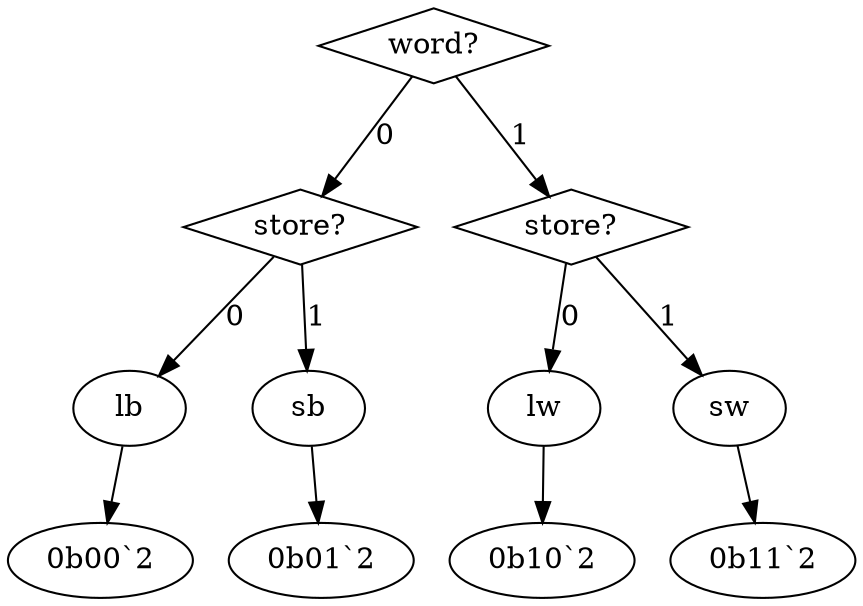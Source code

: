 digraph "Format rri" {
  "word_1019694" [label = "word?", shape = diamond];
  "word_1019694" -> "store_3203235" [label = "0"];
  "word_1019694" -> "store_888754" [label = "1"];
  "store_3203235" [label = "store?", shape = diamond];
  "store_3203235" -> "lb_1820023" [label = "0"];
  "store_3203235" -> "sb_10225307" [label = "1"];
  "lb_1820023" [label = "lb"];
  "lb_1820023" -> "0b00`2"
  "sb_10225307" [label = "sb"];
  "sb_10225307" -> "0b01`2"
  "store_888754" [label = "store?", shape = diamond];
  "store_888754" -> "lw_13753362" [label = "0"];
  "store_888754" -> "sw_14565502" [label = "1"];
  "lw_13753362" [label = "lw"];
  "lw_13753362" -> "0b10`2"
  "sw_14565502" [label = "sw"];
  "sw_14565502" -> "0b11`2"
}

